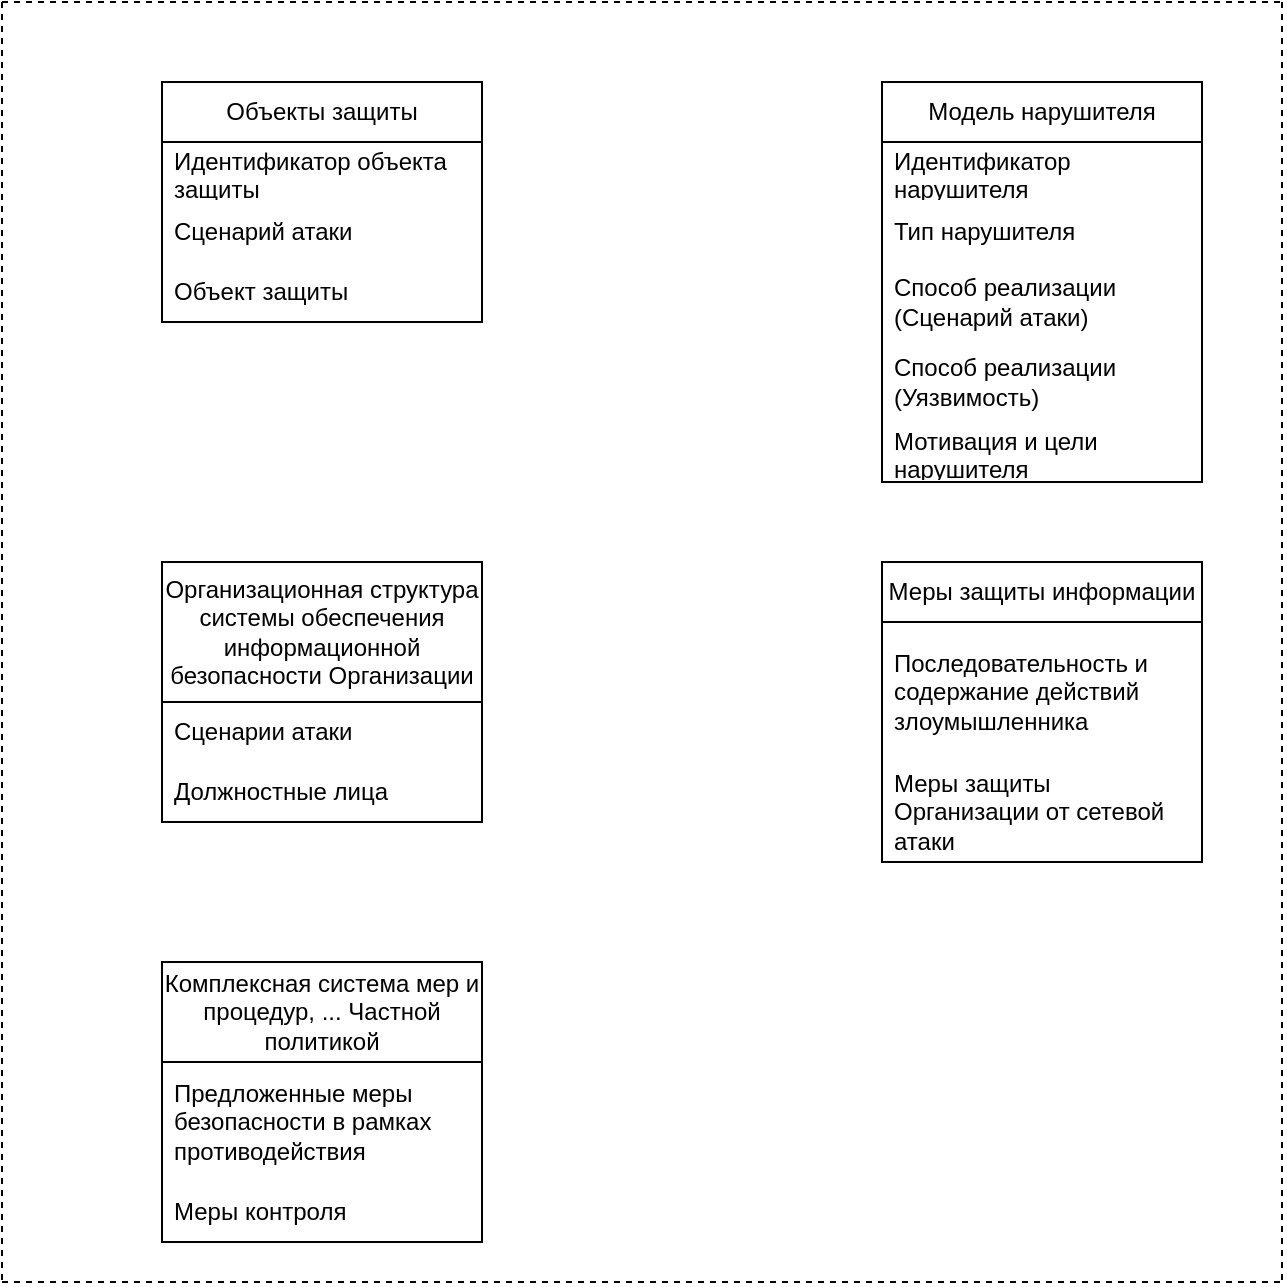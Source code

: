 <mxfile version="24.8.8">
  <diagram name="Страница — 1" id="mFZsSLV-3DeQJ7-kF642">
    <mxGraphModel dx="1386" dy="783" grid="1" gridSize="10" guides="1" tooltips="1" connect="1" arrows="1" fold="1" page="1" pageScale="1" pageWidth="827" pageHeight="1169" math="0" shadow="0">
      <root>
        <mxCell id="0" />
        <mxCell id="1" parent="0" />
        <mxCell id="YLbxjEhhfnEzKZNaqTOo-1" value="Объекты защиты" style="swimlane;fontStyle=0;childLayout=stackLayout;horizontal=1;startSize=30;horizontalStack=0;resizeParent=1;resizeParentMax=0;resizeLast=0;collapsible=1;marginBottom=0;whiteSpace=wrap;html=1;" parent="1" vertex="1">
          <mxGeometry x="160" y="120" width="160" height="120" as="geometry">
            <mxRectangle x="80" y="200" width="140" height="30" as="alternateBounds" />
          </mxGeometry>
        </mxCell>
        <mxCell id="YLbxjEhhfnEzKZNaqTOo-2" value="Идентификатор объекта защиты" style="text;strokeColor=none;fillColor=none;align=left;verticalAlign=middle;spacingLeft=4;spacingRight=4;overflow=hidden;points=[[0,0.5],[1,0.5]];portConstraint=eastwest;rotatable=0;whiteSpace=wrap;html=1;" parent="YLbxjEhhfnEzKZNaqTOo-1" vertex="1">
          <mxGeometry y="30" width="160" height="30" as="geometry" />
        </mxCell>
        <mxCell id="YLbxjEhhfnEzKZNaqTOo-3" value="Сценарий атаки" style="text;strokeColor=none;fillColor=none;align=left;verticalAlign=middle;spacingLeft=4;spacingRight=4;overflow=hidden;points=[[0,0.5],[1,0.5]];portConstraint=eastwest;rotatable=0;whiteSpace=wrap;html=1;" parent="YLbxjEhhfnEzKZNaqTOo-1" vertex="1">
          <mxGeometry y="60" width="160" height="30" as="geometry" />
        </mxCell>
        <mxCell id="YLbxjEhhfnEzKZNaqTOo-4" value="Объект защиты" style="text;strokeColor=none;fillColor=none;align=left;verticalAlign=middle;spacingLeft=4;spacingRight=4;overflow=hidden;points=[[0,0.5],[1,0.5]];portConstraint=eastwest;rotatable=0;whiteSpace=wrap;html=1;" parent="YLbxjEhhfnEzKZNaqTOo-1" vertex="1">
          <mxGeometry y="90" width="160" height="30" as="geometry" />
        </mxCell>
        <mxCell id="YLbxjEhhfnEzKZNaqTOo-5" value="Модель нарушителя" style="swimlane;fontStyle=0;childLayout=stackLayout;horizontal=1;startSize=30;horizontalStack=0;resizeParent=1;resizeParentMax=0;resizeLast=0;collapsible=1;marginBottom=0;whiteSpace=wrap;html=1;" parent="1" vertex="1">
          <mxGeometry x="520" y="120" width="160" height="200" as="geometry">
            <mxRectangle x="80" y="400" width="150" height="30" as="alternateBounds" />
          </mxGeometry>
        </mxCell>
        <mxCell id="YLbxjEhhfnEzKZNaqTOo-6" value="Идентификатор нарушителя" style="text;strokeColor=none;fillColor=none;align=left;verticalAlign=middle;spacingLeft=4;spacingRight=4;overflow=hidden;points=[[0,0.5],[1,0.5]];portConstraint=eastwest;rotatable=0;whiteSpace=wrap;html=1;" parent="YLbxjEhhfnEzKZNaqTOo-5" vertex="1">
          <mxGeometry y="30" width="160" height="30" as="geometry" />
        </mxCell>
        <mxCell id="YLbxjEhhfnEzKZNaqTOo-37" value="Тип нарушителя" style="text;strokeColor=none;fillColor=none;align=left;verticalAlign=middle;spacingLeft=4;spacingRight=4;overflow=hidden;points=[[0,0.5],[1,0.5]];portConstraint=eastwest;rotatable=0;whiteSpace=wrap;html=1;" parent="YLbxjEhhfnEzKZNaqTOo-5" vertex="1">
          <mxGeometry y="60" width="160" height="30" as="geometry" />
        </mxCell>
        <mxCell id="YLbxjEhhfnEzKZNaqTOo-9" value="Способ реализации (&lt;span style=&quot;background-color: initial;&quot;&gt;Сценарий атаки&lt;/span&gt;)" style="text;strokeColor=none;fillColor=none;align=left;verticalAlign=middle;spacingLeft=4;spacingRight=4;overflow=hidden;points=[[0,0.5],[1,0.5]];portConstraint=eastwest;rotatable=0;whiteSpace=wrap;html=1;" parent="YLbxjEhhfnEzKZNaqTOo-5" vertex="1">
          <mxGeometry y="90" width="160" height="40" as="geometry" />
        </mxCell>
        <mxCell id="YLbxjEhhfnEzKZNaqTOo-39" value="Способ реализации (Уязвимость)" style="text;strokeColor=none;fillColor=none;align=left;verticalAlign=middle;spacingLeft=4;spacingRight=4;overflow=hidden;points=[[0,0.5],[1,0.5]];portConstraint=eastwest;rotatable=0;whiteSpace=wrap;html=1;" parent="YLbxjEhhfnEzKZNaqTOo-5" vertex="1">
          <mxGeometry y="130" width="160" height="40" as="geometry" />
        </mxCell>
        <mxCell id="YLbxjEhhfnEzKZNaqTOo-11" value="Мотивация и цели нарушителя" style="text;strokeColor=none;fillColor=none;align=left;verticalAlign=middle;spacingLeft=4;spacingRight=4;overflow=hidden;points=[[0,0.5],[1,0.5]];portConstraint=eastwest;rotatable=0;whiteSpace=wrap;html=1;" parent="YLbxjEhhfnEzKZNaqTOo-5" vertex="1">
          <mxGeometry y="170" width="160" height="30" as="geometry" />
        </mxCell>
        <mxCell id="YLbxjEhhfnEzKZNaqTOo-12" value="Меры защиты информации" style="swimlane;fontStyle=0;childLayout=stackLayout;horizontal=1;startSize=30;horizontalStack=0;resizeParent=1;resizeParentMax=0;resizeLast=0;collapsible=1;marginBottom=0;whiteSpace=wrap;html=1;" parent="1" vertex="1">
          <mxGeometry x="520" y="360" width="160" height="150" as="geometry">
            <mxRectangle x="290" y="400" width="170" height="30" as="alternateBounds" />
          </mxGeometry>
        </mxCell>
        <mxCell id="YLbxjEhhfnEzKZNaqTOo-13" value="Последовательность и содержание действий злоумышленника" style="text;strokeColor=none;fillColor=none;align=left;verticalAlign=middle;spacingLeft=4;spacingRight=4;overflow=hidden;points=[[0,0.5],[1,0.5]];portConstraint=eastwest;rotatable=0;whiteSpace=wrap;html=1;" parent="YLbxjEhhfnEzKZNaqTOo-12" vertex="1">
          <mxGeometry y="30" width="160" height="70" as="geometry" />
        </mxCell>
        <mxCell id="YLbxjEhhfnEzKZNaqTOo-14" value="Меры защиты Организации от сетевой атаки&amp;nbsp;" style="text;strokeColor=none;fillColor=none;align=left;verticalAlign=middle;spacingLeft=4;spacingRight=4;overflow=hidden;points=[[0,0.5],[1,0.5]];portConstraint=eastwest;rotatable=0;whiteSpace=wrap;html=1;" parent="YLbxjEhhfnEzKZNaqTOo-12" vertex="1">
          <mxGeometry y="100" width="160" height="50" as="geometry" />
        </mxCell>
        <mxCell id="YLbxjEhhfnEzKZNaqTOo-15" value="" style="endArrow=none;dashed=1;html=1;rounded=0;" parent="1" edge="1">
          <mxGeometry width="50" height="50" relative="1" as="geometry">
            <mxPoint x="80" y="80" as="sourcePoint" />
            <mxPoint x="720" y="80" as="targetPoint" />
          </mxGeometry>
        </mxCell>
        <mxCell id="YLbxjEhhfnEzKZNaqTOo-16" value="" style="endArrow=none;dashed=1;html=1;rounded=0;" parent="1" edge="1">
          <mxGeometry width="50" height="50" relative="1" as="geometry">
            <mxPoint x="80" y="80" as="sourcePoint" />
            <mxPoint x="80" y="720" as="targetPoint" />
          </mxGeometry>
        </mxCell>
        <mxCell id="YLbxjEhhfnEzKZNaqTOo-17" value="Организационная структура системы обеспечения информационной безопасности Организации" style="swimlane;fontStyle=0;childLayout=stackLayout;horizontal=1;startSize=70;horizontalStack=0;resizeParent=1;resizeParentMax=0;resizeLast=0;collapsible=1;marginBottom=0;whiteSpace=wrap;html=1;" parent="1" vertex="1">
          <mxGeometry x="160" y="360" width="160" height="130" as="geometry">
            <mxRectangle x="160" y="360" width="580" height="70" as="alternateBounds" />
          </mxGeometry>
        </mxCell>
        <mxCell id="YLbxjEhhfnEzKZNaqTOo-18" value="Сценарии атаки" style="text;strokeColor=none;fillColor=none;align=left;verticalAlign=middle;spacingLeft=4;spacingRight=4;overflow=hidden;points=[[0,0.5],[1,0.5]];portConstraint=eastwest;rotatable=0;whiteSpace=wrap;html=1;" parent="YLbxjEhhfnEzKZNaqTOo-17" vertex="1">
          <mxGeometry y="70" width="160" height="30" as="geometry" />
        </mxCell>
        <mxCell id="YLbxjEhhfnEzKZNaqTOo-19" value="Должностные лица" style="text;strokeColor=none;fillColor=none;align=left;verticalAlign=middle;spacingLeft=4;spacingRight=4;overflow=hidden;points=[[0,0.5],[1,0.5]];portConstraint=eastwest;rotatable=0;whiteSpace=wrap;html=1;" parent="YLbxjEhhfnEzKZNaqTOo-17" vertex="1">
          <mxGeometry y="100" width="160" height="30" as="geometry" />
        </mxCell>
        <mxCell id="YLbxjEhhfnEzKZNaqTOo-22" value="" style="endArrow=none;dashed=1;html=1;rounded=0;" parent="1" edge="1">
          <mxGeometry width="50" height="50" relative="1" as="geometry">
            <mxPoint x="80" y="720" as="sourcePoint" />
            <mxPoint x="720" y="720" as="targetPoint" />
          </mxGeometry>
        </mxCell>
        <mxCell id="YLbxjEhhfnEzKZNaqTOo-34" value="" style="endArrow=none;dashed=1;html=1;rounded=0;" parent="1" edge="1">
          <mxGeometry width="50" height="50" relative="1" as="geometry">
            <mxPoint x="720" y="80" as="sourcePoint" />
            <mxPoint x="720" y="720" as="targetPoint" />
          </mxGeometry>
        </mxCell>
        <mxCell id="sF8QmaDW5P4_6br0JUgz-1" value="Комплексная система мер и процедур, ... Частной политикой" style="swimlane;fontStyle=0;childLayout=stackLayout;horizontal=1;startSize=50;horizontalStack=0;resizeParent=1;resizeParentMax=0;resizeLast=0;collapsible=1;marginBottom=0;whiteSpace=wrap;html=1;" parent="1" vertex="1">
          <mxGeometry x="160" y="560" width="160" height="140" as="geometry" />
        </mxCell>
        <mxCell id="sF8QmaDW5P4_6br0JUgz-2" value="Предложенные меры безопасности в рамках противодействия&amp;nbsp;" style="text;strokeColor=none;fillColor=none;align=left;verticalAlign=middle;spacingLeft=4;spacingRight=4;overflow=hidden;points=[[0,0.5],[1,0.5]];portConstraint=eastwest;rotatable=0;whiteSpace=wrap;html=1;" parent="sF8QmaDW5P4_6br0JUgz-1" vertex="1">
          <mxGeometry y="50" width="160" height="60" as="geometry" />
        </mxCell>
        <mxCell id="sF8QmaDW5P4_6br0JUgz-3" value="Меры контроля" style="text;strokeColor=none;fillColor=none;align=left;verticalAlign=middle;spacingLeft=4;spacingRight=4;overflow=hidden;points=[[0,0.5],[1,0.5]];portConstraint=eastwest;rotatable=0;whiteSpace=wrap;html=1;" parent="sF8QmaDW5P4_6br0JUgz-1" vertex="1">
          <mxGeometry y="110" width="160" height="30" as="geometry" />
        </mxCell>
      </root>
    </mxGraphModel>
  </diagram>
</mxfile>
